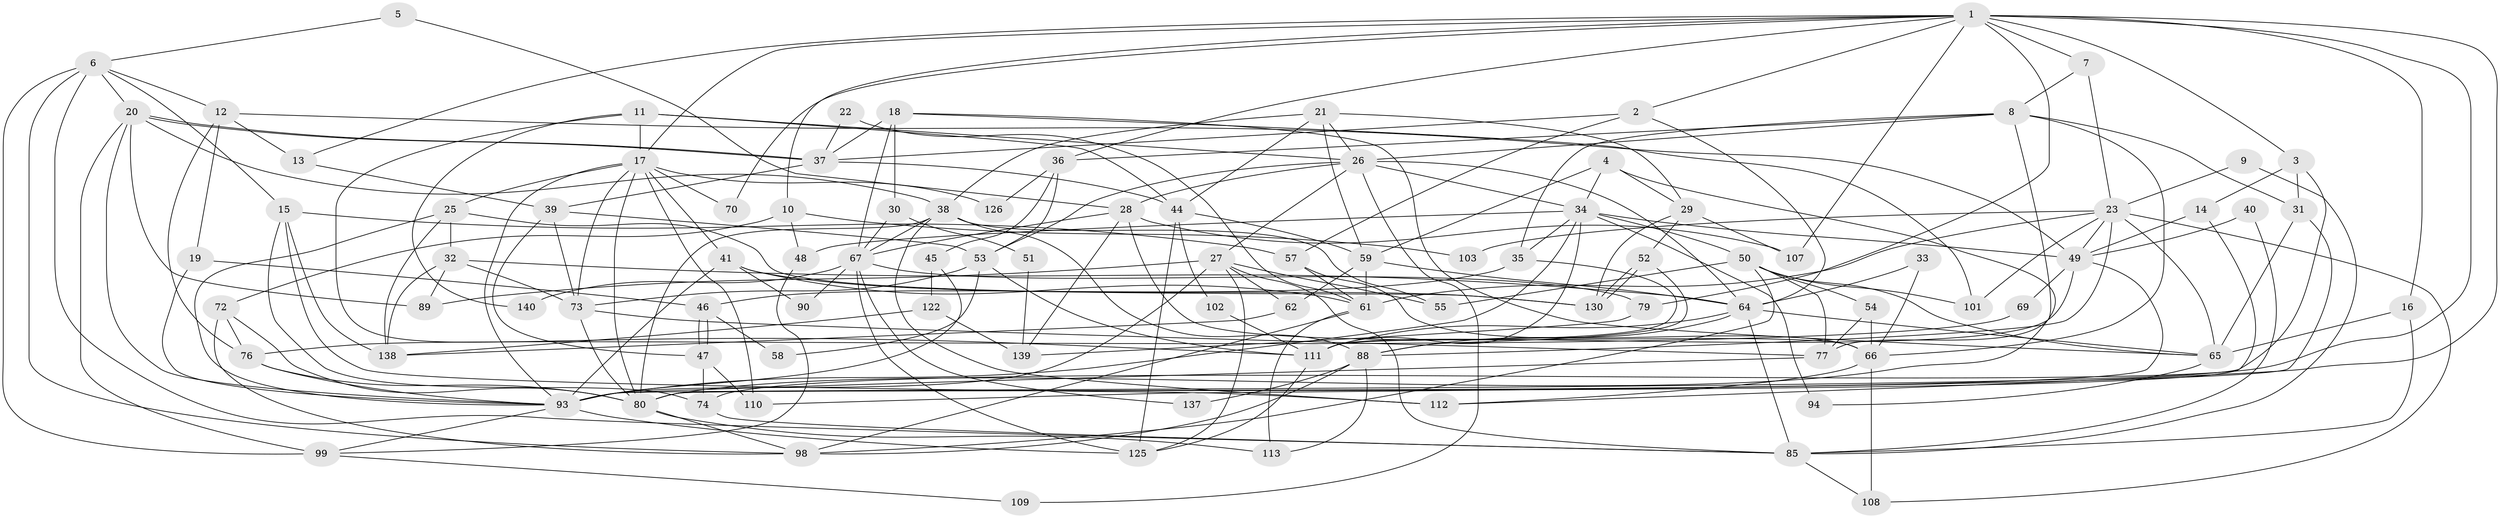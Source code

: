 // Generated by graph-tools (version 1.1) at 2025/24/03/03/25 07:24:02]
// undirected, 96 vertices, 231 edges
graph export_dot {
graph [start="1"]
  node [color=gray90,style=filled];
  1 [super="+24"];
  2 [super="+97"];
  3;
  4 [super="+63"];
  5;
  6 [super="+92"];
  7;
  8 [super="+68"];
  9;
  10 [super="+128"];
  11 [super="+119"];
  12 [super="+42"];
  13;
  14;
  15 [super="+84"];
  16;
  17 [super="+127"];
  18 [super="+104"];
  19;
  20 [super="+124"];
  21 [super="+83"];
  22;
  23 [super="+43"];
  25 [super="+60"];
  26 [super="+120"];
  27 [super="+141"];
  28 [super="+136"];
  29;
  30;
  31 [super="+121"];
  32;
  33;
  34 [super="+87"];
  35 [super="+75"];
  36 [super="+56"];
  37;
  38 [super="+96"];
  39 [super="+132"];
  40;
  41;
  44 [super="+115"];
  45;
  46;
  47;
  48;
  49 [super="+117"];
  50 [super="+114"];
  51;
  52;
  53;
  54;
  55;
  57 [super="+105"];
  58;
  59 [super="+118"];
  61 [super="+71"];
  62;
  64 [super="+78"];
  65 [super="+82"];
  66 [super="+100"];
  67 [super="+91"];
  69;
  70;
  72;
  73 [super="+86"];
  74;
  76 [super="+81"];
  77 [super="+133"];
  79;
  80 [super="+129"];
  85 [super="+95"];
  88 [super="+123"];
  89;
  90;
  93 [super="+135"];
  94;
  98 [super="+134"];
  99 [super="+106"];
  101;
  102;
  103;
  107;
  108;
  109;
  110;
  111 [super="+116"];
  112 [super="+131"];
  113;
  122;
  125;
  126;
  130;
  137;
  138;
  139;
  140;
  1 -- 2;
  1 -- 7;
  1 -- 79;
  1 -- 3;
  1 -- 70;
  1 -- 10;
  1 -- 74;
  1 -- 107;
  1 -- 13;
  1 -- 16;
  1 -- 17;
  1 -- 112;
  1 -- 36;
  2 -- 57;
  2 -- 37;
  2 -- 64;
  3 -- 14;
  3 -- 31;
  3 -- 93;
  4 -- 59;
  4 -- 80;
  4 -- 34;
  4 -- 29;
  5 -- 6;
  5 -- 28;
  6 -- 85;
  6 -- 15;
  6 -- 98;
  6 -- 99 [weight=2];
  6 -- 12;
  6 -- 20;
  7 -- 23;
  7 -- 8;
  8 -- 26;
  8 -- 35;
  8 -- 77;
  8 -- 31;
  8 -- 66;
  8 -- 36;
  9 -- 85;
  9 -- 23;
  10 -- 48;
  10 -- 72;
  10 -- 103;
  11 -- 140;
  11 -- 26;
  11 -- 17;
  11 -- 44;
  11 -- 111;
  12 -- 76 [weight=2];
  12 -- 49;
  12 -- 19;
  12 -- 13;
  13 -- 39;
  14 -- 80;
  14 -- 49;
  15 -- 138;
  15 -- 57;
  15 -- 74;
  15 -- 112;
  16 -- 85;
  16 -- 65;
  17 -- 41;
  17 -- 73;
  17 -- 80;
  17 -- 70;
  17 -- 25;
  17 -- 126;
  17 -- 93;
  17 -- 110;
  18 -- 67;
  18 -- 65;
  18 -- 101;
  18 -- 37;
  18 -- 30;
  19 -- 46;
  19 -- 93;
  20 -- 99;
  20 -- 37;
  20 -- 37;
  20 -- 38;
  20 -- 89;
  20 -- 93;
  21 -- 26;
  21 -- 44;
  21 -- 29;
  21 -- 59;
  21 -- 38;
  22 -- 37;
  22 -- 61;
  23 -- 88;
  23 -- 108;
  23 -- 65;
  23 -- 49;
  23 -- 103;
  23 -- 101;
  23 -- 61;
  25 -- 130;
  25 -- 32;
  25 -- 138;
  25 -- 93;
  26 -- 109;
  26 -- 64;
  26 -- 34;
  26 -- 53;
  26 -- 27;
  26 -- 28;
  27 -- 89;
  27 -- 93;
  27 -- 55;
  27 -- 125;
  27 -- 62;
  27 -- 85;
  28 -- 107;
  28 -- 66;
  28 -- 67;
  28 -- 139;
  29 -- 52;
  29 -- 107;
  29 -- 130;
  30 -- 67;
  30 -- 51;
  31 -- 110;
  31 -- 65;
  32 -- 73;
  32 -- 64;
  32 -- 89;
  32 -- 138;
  33 -- 64;
  33 -- 66;
  34 -- 49;
  34 -- 48;
  34 -- 35;
  34 -- 93;
  34 -- 94;
  34 -- 111;
  34 -- 50;
  35 -- 46;
  35 -- 111;
  36 -- 53;
  36 -- 45;
  36 -- 126;
  37 -- 39;
  37 -- 44;
  38 -- 80 [weight=2];
  38 -- 112;
  38 -- 67;
  38 -- 55;
  38 -- 88;
  39 -- 53;
  39 -- 47;
  39 -- 73;
  40 -- 49;
  40 -- 85;
  41 -- 130;
  41 -- 61;
  41 -- 90;
  41 -- 93;
  44 -- 102;
  44 -- 59;
  44 -- 125;
  45 -- 122;
  45 -- 93;
  46 -- 47;
  46 -- 47;
  46 -- 58;
  47 -- 74;
  47 -- 110;
  48 -- 99;
  49 -- 111;
  49 -- 69;
  49 -- 80;
  50 -- 54;
  50 -- 101;
  50 -- 65;
  50 -- 55;
  50 -- 77;
  50 -- 98;
  51 -- 139;
  52 -- 88;
  52 -- 130;
  52 -- 130;
  53 -- 58;
  53 -- 73;
  53 -- 111;
  54 -- 66;
  54 -- 77;
  57 -- 66;
  57 -- 61;
  59 -- 62;
  59 -- 61;
  59 -- 64;
  61 -- 113;
  61 -- 98;
  62 -- 138;
  64 -- 88;
  64 -- 65;
  64 -- 85;
  64 -- 111;
  65 -- 94;
  66 -- 112;
  66 -- 108;
  67 -- 125;
  67 -- 137;
  67 -- 90;
  67 -- 140;
  67 -- 79;
  69 -- 76;
  72 -- 98;
  72 -- 76;
  72 -- 80;
  73 -- 77;
  73 -- 80;
  74 -- 85;
  76 -- 80;
  76 -- 93;
  77 -- 93;
  79 -- 139;
  80 -- 98;
  80 -- 113;
  85 -- 108;
  88 -- 113;
  88 -- 137;
  88 -- 98;
  93 -- 125;
  93 -- 99;
  99 -- 109;
  102 -- 111;
  111 -- 125;
  122 -- 138;
  122 -- 139;
}
